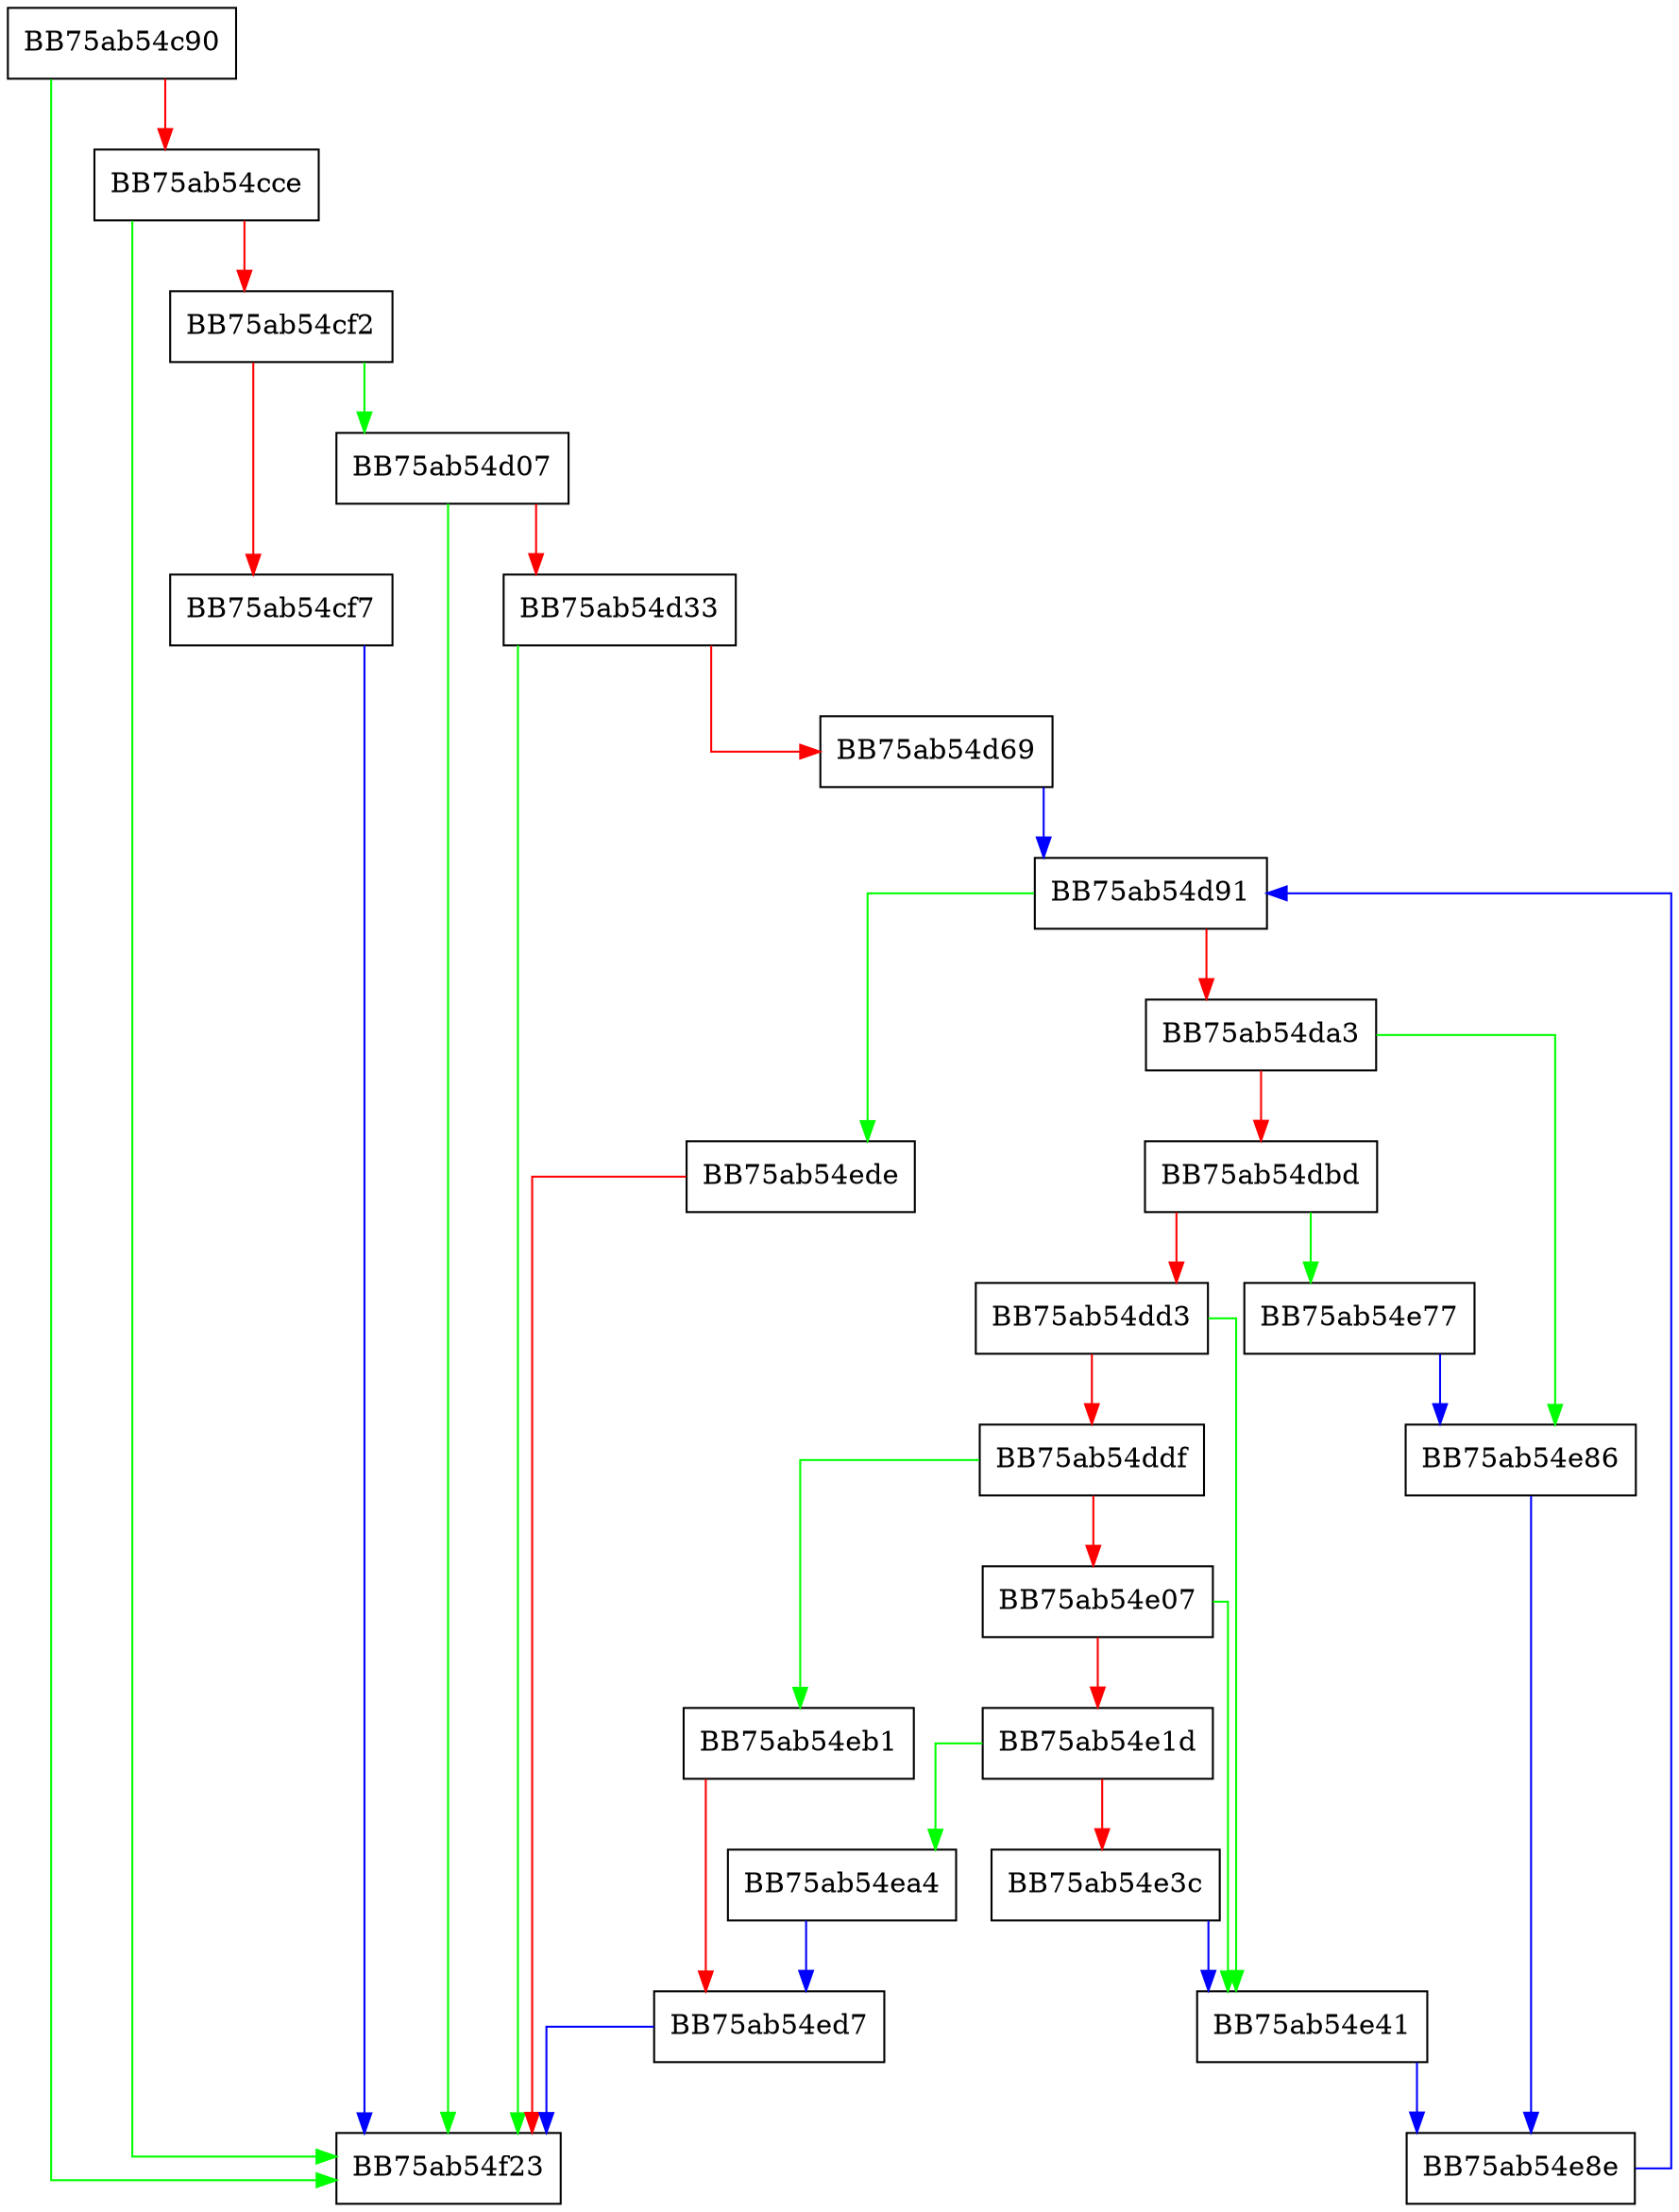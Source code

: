digraph replaceFunc {
  node [shape="box"];
  graph [splines=ortho];
  BB75ab54c90 -> BB75ab54f23 [color="green"];
  BB75ab54c90 -> BB75ab54cce [color="red"];
  BB75ab54cce -> BB75ab54f23 [color="green"];
  BB75ab54cce -> BB75ab54cf2 [color="red"];
  BB75ab54cf2 -> BB75ab54d07 [color="green"];
  BB75ab54cf2 -> BB75ab54cf7 [color="red"];
  BB75ab54cf7 -> BB75ab54f23 [color="blue"];
  BB75ab54d07 -> BB75ab54f23 [color="green"];
  BB75ab54d07 -> BB75ab54d33 [color="red"];
  BB75ab54d33 -> BB75ab54f23 [color="green"];
  BB75ab54d33 -> BB75ab54d69 [color="red"];
  BB75ab54d69 -> BB75ab54d91 [color="blue"];
  BB75ab54d91 -> BB75ab54ede [color="green"];
  BB75ab54d91 -> BB75ab54da3 [color="red"];
  BB75ab54da3 -> BB75ab54e86 [color="green"];
  BB75ab54da3 -> BB75ab54dbd [color="red"];
  BB75ab54dbd -> BB75ab54e77 [color="green"];
  BB75ab54dbd -> BB75ab54dd3 [color="red"];
  BB75ab54dd3 -> BB75ab54e41 [color="green"];
  BB75ab54dd3 -> BB75ab54ddf [color="red"];
  BB75ab54ddf -> BB75ab54eb1 [color="green"];
  BB75ab54ddf -> BB75ab54e07 [color="red"];
  BB75ab54e07 -> BB75ab54e41 [color="green"];
  BB75ab54e07 -> BB75ab54e1d [color="red"];
  BB75ab54e1d -> BB75ab54ea4 [color="green"];
  BB75ab54e1d -> BB75ab54e3c [color="red"];
  BB75ab54e3c -> BB75ab54e41 [color="blue"];
  BB75ab54e41 -> BB75ab54e8e [color="blue"];
  BB75ab54e77 -> BB75ab54e86 [color="blue"];
  BB75ab54e86 -> BB75ab54e8e [color="blue"];
  BB75ab54e8e -> BB75ab54d91 [color="blue"];
  BB75ab54ea4 -> BB75ab54ed7 [color="blue"];
  BB75ab54eb1 -> BB75ab54ed7 [color="red"];
  BB75ab54ed7 -> BB75ab54f23 [color="blue"];
  BB75ab54ede -> BB75ab54f23 [color="red"];
}
